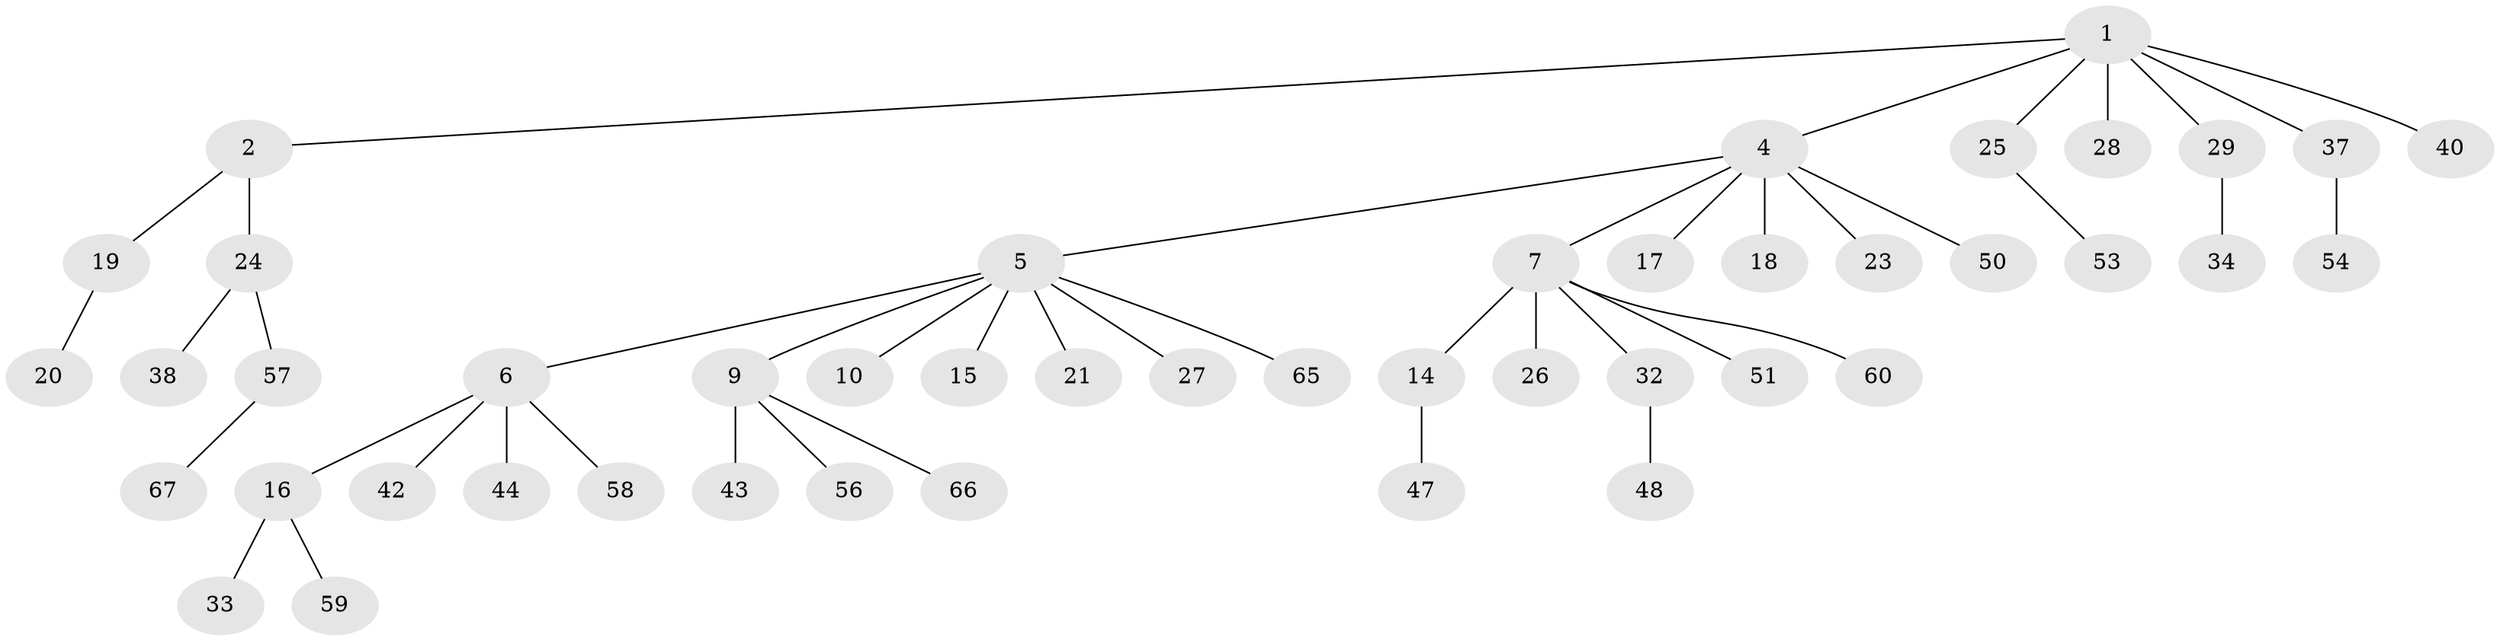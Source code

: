 // original degree distribution, {5: 0.029850746268656716, 3: 0.1044776119402985, 4: 0.05970149253731343, 8: 0.014925373134328358, 7: 0.014925373134328358, 1: 0.5074626865671642, 2: 0.26865671641791045}
// Generated by graph-tools (version 1.1) at 2025/11/02/27/25 16:11:28]
// undirected, 46 vertices, 45 edges
graph export_dot {
graph [start="1"]
  node [color=gray90,style=filled];
  1 [super="+3"];
  2;
  4 [super="+8"];
  5 [super="+12"];
  6 [super="+11"];
  7 [super="+36"];
  9 [super="+13"];
  10;
  14;
  15;
  16 [super="+31"];
  17;
  18;
  19 [super="+55"];
  20 [super="+22"];
  21;
  23;
  24 [super="+30"];
  25 [super="+39"];
  26 [super="+61"];
  27 [super="+46"];
  28;
  29 [super="+35"];
  32 [super="+45"];
  33;
  34 [super="+52"];
  37 [super="+41"];
  38;
  40;
  42;
  43;
  44;
  47 [super="+63"];
  48 [super="+49"];
  50;
  51;
  53;
  54;
  56;
  57;
  58 [super="+64"];
  59 [super="+62"];
  60;
  65;
  66;
  67;
  1 -- 2;
  1 -- 4;
  1 -- 37;
  1 -- 40;
  1 -- 28;
  1 -- 29;
  1 -- 25;
  2 -- 19;
  2 -- 24;
  4 -- 5;
  4 -- 7;
  4 -- 17;
  4 -- 18;
  4 -- 50;
  4 -- 23;
  5 -- 6;
  5 -- 9;
  5 -- 10;
  5 -- 15;
  5 -- 27;
  5 -- 65;
  5 -- 21;
  6 -- 42;
  6 -- 58;
  6 -- 16;
  6 -- 44;
  7 -- 14;
  7 -- 26;
  7 -- 32;
  7 -- 51;
  7 -- 60;
  9 -- 43;
  9 -- 56;
  9 -- 66;
  14 -- 47;
  16 -- 59;
  16 -- 33;
  19 -- 20;
  24 -- 57;
  24 -- 38;
  25 -- 53;
  29 -- 34;
  32 -- 48;
  37 -- 54;
  57 -- 67;
}
